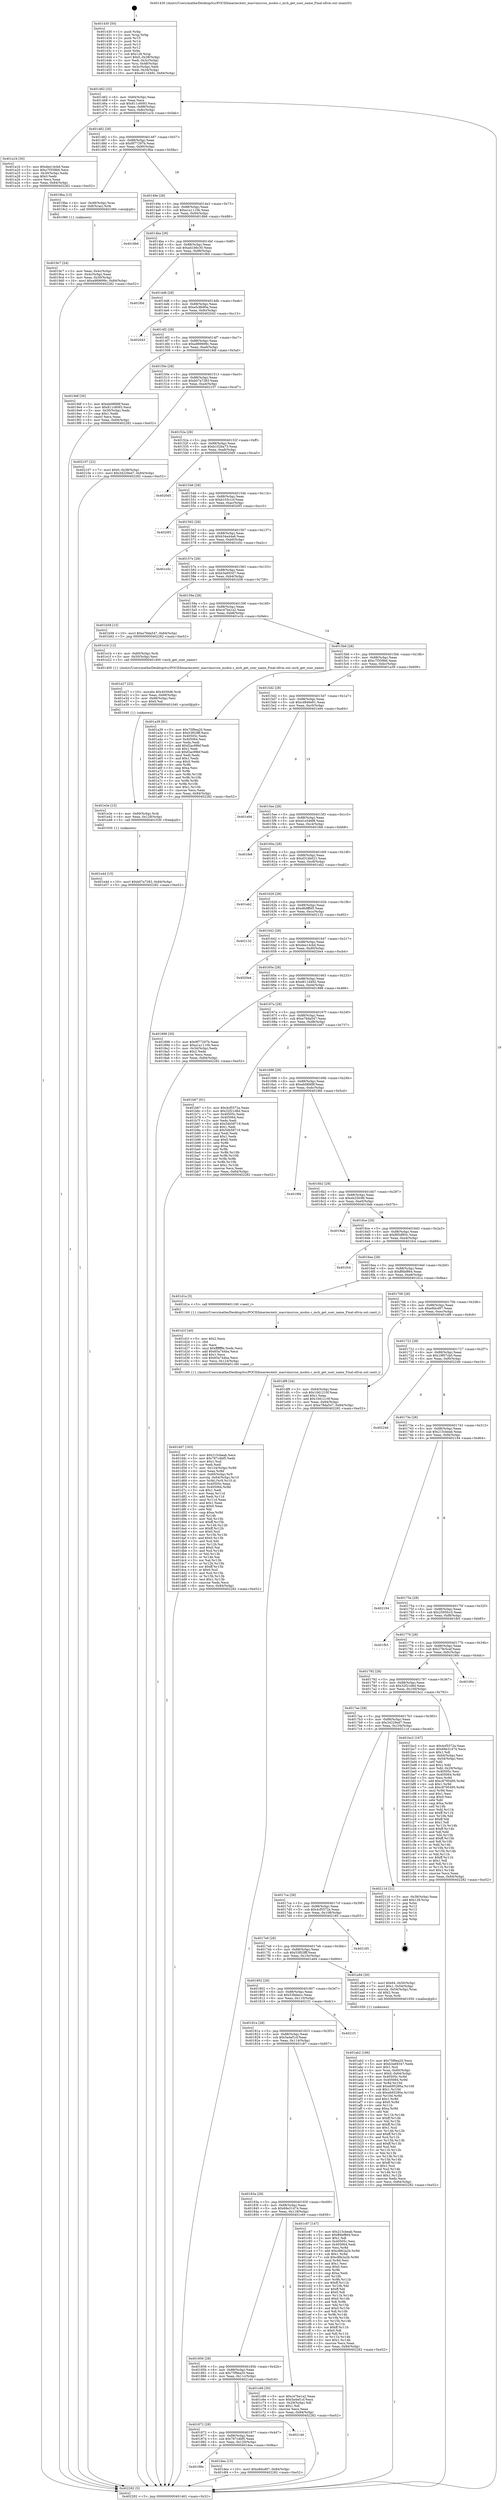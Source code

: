 digraph "0x401430" {
  label = "0x401430 (/mnt/c/Users/mathe/Desktop/tcc/POCII/binaries/extr_macvimsrcos_msdos.c_mch_get_user_name_Final-ollvm.out::main(0))"
  labelloc = "t"
  node[shape=record]

  Entry [label="",width=0.3,height=0.3,shape=circle,fillcolor=black,style=filled]
  "0x401462" [label="{
     0x401462 [32]\l
     | [instrs]\l
     &nbsp;&nbsp;0x401462 \<+6\>: mov -0x84(%rbp),%eax\l
     &nbsp;&nbsp;0x401468 \<+2\>: mov %eax,%ecx\l
     &nbsp;&nbsp;0x40146a \<+6\>: sub $0x811c6093,%ecx\l
     &nbsp;&nbsp;0x401470 \<+6\>: mov %eax,-0x88(%rbp)\l
     &nbsp;&nbsp;0x401476 \<+6\>: mov %ecx,-0x8c(%rbp)\l
     &nbsp;&nbsp;0x40147c \<+6\>: je 0000000000401a1b \<main+0x5eb\>\l
  }"]
  "0x401a1b" [label="{
     0x401a1b [30]\l
     | [instrs]\l
     &nbsp;&nbsp;0x401a1b \<+5\>: mov $0xdee14cbd,%eax\l
     &nbsp;&nbsp;0x401a20 \<+5\>: mov $0xc7f359b6,%ecx\l
     &nbsp;&nbsp;0x401a25 \<+3\>: mov -0x30(%rbp),%edx\l
     &nbsp;&nbsp;0x401a28 \<+3\>: cmp $0x0,%edx\l
     &nbsp;&nbsp;0x401a2b \<+3\>: cmove %ecx,%eax\l
     &nbsp;&nbsp;0x401a2e \<+6\>: mov %eax,-0x84(%rbp)\l
     &nbsp;&nbsp;0x401a34 \<+5\>: jmp 0000000000402282 \<main+0xe52\>\l
  }"]
  "0x401482" [label="{
     0x401482 [28]\l
     | [instrs]\l
     &nbsp;&nbsp;0x401482 \<+5\>: jmp 0000000000401487 \<main+0x57\>\l
     &nbsp;&nbsp;0x401487 \<+6\>: mov -0x88(%rbp),%eax\l
     &nbsp;&nbsp;0x40148d \<+5\>: sub $0x9f77297b,%eax\l
     &nbsp;&nbsp;0x401492 \<+6\>: mov %eax,-0x90(%rbp)\l
     &nbsp;&nbsp;0x401498 \<+6\>: je 00000000004019ba \<main+0x58a\>\l
  }"]
  Exit [label="",width=0.3,height=0.3,shape=circle,fillcolor=black,style=filled,peripheries=2]
  "0x4019ba" [label="{
     0x4019ba [13]\l
     | [instrs]\l
     &nbsp;&nbsp;0x4019ba \<+4\>: mov -0x48(%rbp),%rax\l
     &nbsp;&nbsp;0x4019be \<+4\>: mov 0x8(%rax),%rdi\l
     &nbsp;&nbsp;0x4019c2 \<+5\>: call 0000000000401060 \<atoi@plt\>\l
     | [calls]\l
     &nbsp;&nbsp;0x401060 \{1\} (unknown)\l
  }"]
  "0x40149e" [label="{
     0x40149e [28]\l
     | [instrs]\l
     &nbsp;&nbsp;0x40149e \<+5\>: jmp 00000000004014a3 \<main+0x73\>\l
     &nbsp;&nbsp;0x4014a3 \<+6\>: mov -0x88(%rbp),%eax\l
     &nbsp;&nbsp;0x4014a9 \<+5\>: sub $0xa1a1110b,%eax\l
     &nbsp;&nbsp;0x4014ae \<+6\>: mov %eax,-0x94(%rbp)\l
     &nbsp;&nbsp;0x4014b4 \<+6\>: je 00000000004018b6 \<main+0x486\>\l
  }"]
  "0x401e4d" [label="{
     0x401e4d [15]\l
     | [instrs]\l
     &nbsp;&nbsp;0x401e4d \<+10\>: movl $0xb07a7283,-0x84(%rbp)\l
     &nbsp;&nbsp;0x401e57 \<+5\>: jmp 0000000000402282 \<main+0xe52\>\l
  }"]
  "0x4018b6" [label="{
     0x4018b6\l
  }", style=dashed]
  "0x4014ba" [label="{
     0x4014ba [28]\l
     | [instrs]\l
     &nbsp;&nbsp;0x4014ba \<+5\>: jmp 00000000004014bf \<main+0x8f\>\l
     &nbsp;&nbsp;0x4014bf \<+6\>: mov -0x88(%rbp),%eax\l
     &nbsp;&nbsp;0x4014c5 \<+5\>: sub $0xa41b6c30,%eax\l
     &nbsp;&nbsp;0x4014ca \<+6\>: mov %eax,-0x98(%rbp)\l
     &nbsp;&nbsp;0x4014d0 \<+6\>: je 0000000000401f0d \<main+0xadd\>\l
  }"]
  "0x401e3e" [label="{
     0x401e3e [15]\l
     | [instrs]\l
     &nbsp;&nbsp;0x401e3e \<+4\>: mov -0x60(%rbp),%rdi\l
     &nbsp;&nbsp;0x401e42 \<+6\>: mov %eax,-0x128(%rbp)\l
     &nbsp;&nbsp;0x401e48 \<+5\>: call 0000000000401030 \<free@plt\>\l
     | [calls]\l
     &nbsp;&nbsp;0x401030 \{1\} (unknown)\l
  }"]
  "0x401f0d" [label="{
     0x401f0d\l
  }", style=dashed]
  "0x4014d6" [label="{
     0x4014d6 [28]\l
     | [instrs]\l
     &nbsp;&nbsp;0x4014d6 \<+5\>: jmp 00000000004014db \<main+0xab\>\l
     &nbsp;&nbsp;0x4014db \<+6\>: mov -0x88(%rbp),%eax\l
     &nbsp;&nbsp;0x4014e1 \<+5\>: sub $0xa5c8b90a,%eax\l
     &nbsp;&nbsp;0x4014e6 \<+6\>: mov %eax,-0x9c(%rbp)\l
     &nbsp;&nbsp;0x4014ec \<+6\>: je 0000000000402043 \<main+0xc13\>\l
  }"]
  "0x401e27" [label="{
     0x401e27 [23]\l
     | [instrs]\l
     &nbsp;&nbsp;0x401e27 \<+10\>: movabs $0x4030d6,%rdi\l
     &nbsp;&nbsp;0x401e31 \<+3\>: mov %eax,-0x68(%rbp)\l
     &nbsp;&nbsp;0x401e34 \<+3\>: mov -0x68(%rbp),%esi\l
     &nbsp;&nbsp;0x401e37 \<+2\>: mov $0x0,%al\l
     &nbsp;&nbsp;0x401e39 \<+5\>: call 0000000000401040 \<printf@plt\>\l
     | [calls]\l
     &nbsp;&nbsp;0x401040 \{1\} (unknown)\l
  }"]
  "0x402043" [label="{
     0x402043\l
  }", style=dashed]
  "0x4014f2" [label="{
     0x4014f2 [28]\l
     | [instrs]\l
     &nbsp;&nbsp;0x4014f2 \<+5\>: jmp 00000000004014f7 \<main+0xc7\>\l
     &nbsp;&nbsp;0x4014f7 \<+6\>: mov -0x88(%rbp),%eax\l
     &nbsp;&nbsp;0x4014fd \<+5\>: sub $0xa989699c,%eax\l
     &nbsp;&nbsp;0x401502 \<+6\>: mov %eax,-0xa0(%rbp)\l
     &nbsp;&nbsp;0x401508 \<+6\>: je 00000000004019df \<main+0x5af\>\l
  }"]
  "0x40188e" [label="{
     0x40188e\l
  }", style=dashed]
  "0x4019df" [label="{
     0x4019df [30]\l
     | [instrs]\l
     &nbsp;&nbsp;0x4019df \<+5\>: mov $0xeb08fd9f,%eax\l
     &nbsp;&nbsp;0x4019e4 \<+5\>: mov $0x811c6093,%ecx\l
     &nbsp;&nbsp;0x4019e9 \<+3\>: mov -0x30(%rbp),%edx\l
     &nbsp;&nbsp;0x4019ec \<+3\>: cmp $0x1,%edx\l
     &nbsp;&nbsp;0x4019ef \<+3\>: cmovl %ecx,%eax\l
     &nbsp;&nbsp;0x4019f2 \<+6\>: mov %eax,-0x84(%rbp)\l
     &nbsp;&nbsp;0x4019f8 \<+5\>: jmp 0000000000402282 \<main+0xe52\>\l
  }"]
  "0x40150e" [label="{
     0x40150e [28]\l
     | [instrs]\l
     &nbsp;&nbsp;0x40150e \<+5\>: jmp 0000000000401513 \<main+0xe3\>\l
     &nbsp;&nbsp;0x401513 \<+6\>: mov -0x88(%rbp),%eax\l
     &nbsp;&nbsp;0x401519 \<+5\>: sub $0xb07a7283,%eax\l
     &nbsp;&nbsp;0x40151e \<+6\>: mov %eax,-0xa4(%rbp)\l
     &nbsp;&nbsp;0x401524 \<+6\>: je 0000000000402107 \<main+0xcd7\>\l
  }"]
  "0x401dea" [label="{
     0x401dea [15]\l
     | [instrs]\l
     &nbsp;&nbsp;0x401dea \<+10\>: movl $0xe8dcd97,-0x84(%rbp)\l
     &nbsp;&nbsp;0x401df4 \<+5\>: jmp 0000000000402282 \<main+0xe52\>\l
  }"]
  "0x402107" [label="{
     0x402107 [22]\l
     | [instrs]\l
     &nbsp;&nbsp;0x402107 \<+7\>: movl $0x0,-0x38(%rbp)\l
     &nbsp;&nbsp;0x40210e \<+10\>: movl $0x34229ed7,-0x84(%rbp)\l
     &nbsp;&nbsp;0x402118 \<+5\>: jmp 0000000000402282 \<main+0xe52\>\l
  }"]
  "0x40152a" [label="{
     0x40152a [28]\l
     | [instrs]\l
     &nbsp;&nbsp;0x40152a \<+5\>: jmp 000000000040152f \<main+0xff\>\l
     &nbsp;&nbsp;0x40152f \<+6\>: mov -0x88(%rbp),%eax\l
     &nbsp;&nbsp;0x401535 \<+5\>: sub $0xb102ba73,%eax\l
     &nbsp;&nbsp;0x40153a \<+6\>: mov %eax,-0xa8(%rbp)\l
     &nbsp;&nbsp;0x401540 \<+6\>: je 00000000004020d5 \<main+0xca5\>\l
  }"]
  "0x401872" [label="{
     0x401872 [28]\l
     | [instrs]\l
     &nbsp;&nbsp;0x401872 \<+5\>: jmp 0000000000401877 \<main+0x447\>\l
     &nbsp;&nbsp;0x401877 \<+6\>: mov -0x88(%rbp),%eax\l
     &nbsp;&nbsp;0x40187d \<+5\>: sub $0x787c4bf5,%eax\l
     &nbsp;&nbsp;0x401882 \<+6\>: mov %eax,-0x120(%rbp)\l
     &nbsp;&nbsp;0x401888 \<+6\>: je 0000000000401dea \<main+0x9ba\>\l
  }"]
  "0x4020d5" [label="{
     0x4020d5\l
  }", style=dashed]
  "0x401546" [label="{
     0x401546 [28]\l
     | [instrs]\l
     &nbsp;&nbsp;0x401546 \<+5\>: jmp 000000000040154b \<main+0x11b\>\l
     &nbsp;&nbsp;0x40154b \<+6\>: mov -0x88(%rbp),%eax\l
     &nbsp;&nbsp;0x401551 \<+5\>: sub $0xb103c1cf,%eax\l
     &nbsp;&nbsp;0x401556 \<+6\>: mov %eax,-0xac(%rbp)\l
     &nbsp;&nbsp;0x40155c \<+6\>: je 00000000004020f3 \<main+0xcc3\>\l
  }"]
  "0x40214d" [label="{
     0x40214d\l
  }", style=dashed]
  "0x4020f3" [label="{
     0x4020f3\l
  }", style=dashed]
  "0x401562" [label="{
     0x401562 [28]\l
     | [instrs]\l
     &nbsp;&nbsp;0x401562 \<+5\>: jmp 0000000000401567 \<main+0x137\>\l
     &nbsp;&nbsp;0x401567 \<+6\>: mov -0x88(%rbp),%eax\l
     &nbsp;&nbsp;0x40156d \<+5\>: sub $0xb34a44a6,%eax\l
     &nbsp;&nbsp;0x401572 \<+6\>: mov %eax,-0xb0(%rbp)\l
     &nbsp;&nbsp;0x401578 \<+6\>: je 0000000000401e5c \<main+0xa2c\>\l
  }"]
  "0x401d47" [label="{
     0x401d47 [163]\l
     | [instrs]\l
     &nbsp;&nbsp;0x401d47 \<+5\>: mov $0x215cbeab,%ecx\l
     &nbsp;&nbsp;0x401d4c \<+5\>: mov $0x787c4bf5,%edx\l
     &nbsp;&nbsp;0x401d51 \<+3\>: mov $0x1,%sil\l
     &nbsp;&nbsp;0x401d54 \<+2\>: xor %edi,%edi\l
     &nbsp;&nbsp;0x401d56 \<+7\>: mov -0x124(%rbp),%r8d\l
     &nbsp;&nbsp;0x401d5d \<+4\>: imul %eax,%r8d\l
     &nbsp;&nbsp;0x401d61 \<+4\>: mov -0x60(%rbp),%r9\l
     &nbsp;&nbsp;0x401d65 \<+4\>: movslq -0x64(%rbp),%r10\l
     &nbsp;&nbsp;0x401d69 \<+4\>: mov %r8d,(%r9,%r10,4)\l
     &nbsp;&nbsp;0x401d6d \<+7\>: mov 0x40505c,%eax\l
     &nbsp;&nbsp;0x401d74 \<+8\>: mov 0x405064,%r8d\l
     &nbsp;&nbsp;0x401d7c \<+3\>: sub $0x1,%edi\l
     &nbsp;&nbsp;0x401d7f \<+3\>: mov %eax,%r11d\l
     &nbsp;&nbsp;0x401d82 \<+3\>: add %edi,%r11d\l
     &nbsp;&nbsp;0x401d85 \<+4\>: imul %r11d,%eax\l
     &nbsp;&nbsp;0x401d89 \<+3\>: and $0x1,%eax\l
     &nbsp;&nbsp;0x401d8c \<+3\>: cmp $0x0,%eax\l
     &nbsp;&nbsp;0x401d8f \<+3\>: sete %bl\l
     &nbsp;&nbsp;0x401d92 \<+4\>: cmp $0xa,%r8d\l
     &nbsp;&nbsp;0x401d96 \<+4\>: setl %r14b\l
     &nbsp;&nbsp;0x401d9a \<+3\>: mov %bl,%r15b\l
     &nbsp;&nbsp;0x401d9d \<+4\>: xor $0xff,%r15b\l
     &nbsp;&nbsp;0x401da1 \<+3\>: mov %r14b,%r12b\l
     &nbsp;&nbsp;0x401da4 \<+4\>: xor $0xff,%r12b\l
     &nbsp;&nbsp;0x401da8 \<+4\>: xor $0x0,%sil\l
     &nbsp;&nbsp;0x401dac \<+3\>: mov %r15b,%r13b\l
     &nbsp;&nbsp;0x401daf \<+4\>: and $0x0,%r13b\l
     &nbsp;&nbsp;0x401db3 \<+3\>: and %sil,%bl\l
     &nbsp;&nbsp;0x401db6 \<+3\>: mov %r12b,%al\l
     &nbsp;&nbsp;0x401db9 \<+2\>: and $0x0,%al\l
     &nbsp;&nbsp;0x401dbb \<+3\>: and %sil,%r14b\l
     &nbsp;&nbsp;0x401dbe \<+3\>: or %bl,%r13b\l
     &nbsp;&nbsp;0x401dc1 \<+3\>: or %r14b,%al\l
     &nbsp;&nbsp;0x401dc4 \<+3\>: xor %al,%r13b\l
     &nbsp;&nbsp;0x401dc7 \<+3\>: or %r12b,%r15b\l
     &nbsp;&nbsp;0x401dca \<+4\>: xor $0xff,%r15b\l
     &nbsp;&nbsp;0x401dce \<+4\>: or $0x0,%sil\l
     &nbsp;&nbsp;0x401dd2 \<+3\>: and %sil,%r15b\l
     &nbsp;&nbsp;0x401dd5 \<+3\>: or %r15b,%r13b\l
     &nbsp;&nbsp;0x401dd8 \<+4\>: test $0x1,%r13b\l
     &nbsp;&nbsp;0x401ddc \<+3\>: cmovne %edx,%ecx\l
     &nbsp;&nbsp;0x401ddf \<+6\>: mov %ecx,-0x84(%rbp)\l
     &nbsp;&nbsp;0x401de5 \<+5\>: jmp 0000000000402282 \<main+0xe52\>\l
  }"]
  "0x401e5c" [label="{
     0x401e5c\l
  }", style=dashed]
  "0x40157e" [label="{
     0x40157e [28]\l
     | [instrs]\l
     &nbsp;&nbsp;0x40157e \<+5\>: jmp 0000000000401583 \<main+0x153\>\l
     &nbsp;&nbsp;0x401583 \<+6\>: mov -0x88(%rbp),%eax\l
     &nbsp;&nbsp;0x401589 \<+5\>: sub $0xb3a69347,%eax\l
     &nbsp;&nbsp;0x40158e \<+6\>: mov %eax,-0xb4(%rbp)\l
     &nbsp;&nbsp;0x401594 \<+6\>: je 0000000000401b58 \<main+0x728\>\l
  }"]
  "0x401d1f" [label="{
     0x401d1f [40]\l
     | [instrs]\l
     &nbsp;&nbsp;0x401d1f \<+5\>: mov $0x2,%ecx\l
     &nbsp;&nbsp;0x401d24 \<+1\>: cltd\l
     &nbsp;&nbsp;0x401d25 \<+2\>: idiv %ecx\l
     &nbsp;&nbsp;0x401d27 \<+6\>: imul $0xfffffffe,%edx,%ecx\l
     &nbsp;&nbsp;0x401d2d \<+6\>: add $0x65a744ba,%ecx\l
     &nbsp;&nbsp;0x401d33 \<+3\>: add $0x1,%ecx\l
     &nbsp;&nbsp;0x401d36 \<+6\>: sub $0x65a744ba,%ecx\l
     &nbsp;&nbsp;0x401d3c \<+6\>: mov %ecx,-0x124(%rbp)\l
     &nbsp;&nbsp;0x401d42 \<+5\>: call 0000000000401160 \<next_i\>\l
     | [calls]\l
     &nbsp;&nbsp;0x401160 \{1\} (/mnt/c/Users/mathe/Desktop/tcc/POCII/binaries/extr_macvimsrcos_msdos.c_mch_get_user_name_Final-ollvm.out::next_i)\l
  }"]
  "0x401b58" [label="{
     0x401b58 [15]\l
     | [instrs]\l
     &nbsp;&nbsp;0x401b58 \<+10\>: movl $0xe78da547,-0x84(%rbp)\l
     &nbsp;&nbsp;0x401b62 \<+5\>: jmp 0000000000402282 \<main+0xe52\>\l
  }"]
  "0x40159a" [label="{
     0x40159a [28]\l
     | [instrs]\l
     &nbsp;&nbsp;0x40159a \<+5\>: jmp 000000000040159f \<main+0x16f\>\l
     &nbsp;&nbsp;0x40159f \<+6\>: mov -0x88(%rbp),%eax\l
     &nbsp;&nbsp;0x4015a5 \<+5\>: sub $0xc47be1a2,%eax\l
     &nbsp;&nbsp;0x4015aa \<+6\>: mov %eax,-0xb8(%rbp)\l
     &nbsp;&nbsp;0x4015b0 \<+6\>: je 0000000000401e1b \<main+0x9eb\>\l
  }"]
  "0x401856" [label="{
     0x401856 [28]\l
     | [instrs]\l
     &nbsp;&nbsp;0x401856 \<+5\>: jmp 000000000040185b \<main+0x42b\>\l
     &nbsp;&nbsp;0x40185b \<+6\>: mov -0x88(%rbp),%eax\l
     &nbsp;&nbsp;0x401861 \<+5\>: sub $0x75f9ea20,%eax\l
     &nbsp;&nbsp;0x401866 \<+6\>: mov %eax,-0x11c(%rbp)\l
     &nbsp;&nbsp;0x40186c \<+6\>: je 000000000040214d \<main+0xd1d\>\l
  }"]
  "0x401e1b" [label="{
     0x401e1b [12]\l
     | [instrs]\l
     &nbsp;&nbsp;0x401e1b \<+4\>: mov -0x60(%rbp),%rdi\l
     &nbsp;&nbsp;0x401e1f \<+3\>: mov -0x50(%rbp),%esi\l
     &nbsp;&nbsp;0x401e22 \<+5\>: call 0000000000401400 \<mch_get_user_name\>\l
     | [calls]\l
     &nbsp;&nbsp;0x401400 \{1\} (/mnt/c/Users/mathe/Desktop/tcc/POCII/binaries/extr_macvimsrcos_msdos.c_mch_get_user_name_Final-ollvm.out::mch_get_user_name)\l
  }"]
  "0x4015b6" [label="{
     0x4015b6 [28]\l
     | [instrs]\l
     &nbsp;&nbsp;0x4015b6 \<+5\>: jmp 00000000004015bb \<main+0x18b\>\l
     &nbsp;&nbsp;0x4015bb \<+6\>: mov -0x88(%rbp),%eax\l
     &nbsp;&nbsp;0x4015c1 \<+5\>: sub $0xc7f359b6,%eax\l
     &nbsp;&nbsp;0x4015c6 \<+6\>: mov %eax,-0xbc(%rbp)\l
     &nbsp;&nbsp;0x4015cc \<+6\>: je 0000000000401a39 \<main+0x609\>\l
  }"]
  "0x401c69" [label="{
     0x401c69 [30]\l
     | [instrs]\l
     &nbsp;&nbsp;0x401c69 \<+5\>: mov $0xc47be1a2,%eax\l
     &nbsp;&nbsp;0x401c6e \<+5\>: mov $0x5a4ef1cf,%ecx\l
     &nbsp;&nbsp;0x401c73 \<+3\>: mov -0x29(%rbp),%dl\l
     &nbsp;&nbsp;0x401c76 \<+3\>: test $0x1,%dl\l
     &nbsp;&nbsp;0x401c79 \<+3\>: cmovne %ecx,%eax\l
     &nbsp;&nbsp;0x401c7c \<+6\>: mov %eax,-0x84(%rbp)\l
     &nbsp;&nbsp;0x401c82 \<+5\>: jmp 0000000000402282 \<main+0xe52\>\l
  }"]
  "0x401a39" [label="{
     0x401a39 [91]\l
     | [instrs]\l
     &nbsp;&nbsp;0x401a39 \<+5\>: mov $0x75f9ea20,%eax\l
     &nbsp;&nbsp;0x401a3e \<+5\>: mov $0x53f02fff,%ecx\l
     &nbsp;&nbsp;0x401a43 \<+7\>: mov 0x40505c,%edx\l
     &nbsp;&nbsp;0x401a4a \<+7\>: mov 0x405064,%esi\l
     &nbsp;&nbsp;0x401a51 \<+2\>: mov %edx,%edi\l
     &nbsp;&nbsp;0x401a53 \<+6\>: add $0xf2ac99bf,%edi\l
     &nbsp;&nbsp;0x401a59 \<+3\>: sub $0x1,%edi\l
     &nbsp;&nbsp;0x401a5c \<+6\>: sub $0xf2ac99bf,%edi\l
     &nbsp;&nbsp;0x401a62 \<+3\>: imul %edi,%edx\l
     &nbsp;&nbsp;0x401a65 \<+3\>: and $0x1,%edx\l
     &nbsp;&nbsp;0x401a68 \<+3\>: cmp $0x0,%edx\l
     &nbsp;&nbsp;0x401a6b \<+4\>: sete %r8b\l
     &nbsp;&nbsp;0x401a6f \<+3\>: cmp $0xa,%esi\l
     &nbsp;&nbsp;0x401a72 \<+4\>: setl %r9b\l
     &nbsp;&nbsp;0x401a76 \<+3\>: mov %r8b,%r10b\l
     &nbsp;&nbsp;0x401a79 \<+3\>: and %r9b,%r10b\l
     &nbsp;&nbsp;0x401a7c \<+3\>: xor %r9b,%r8b\l
     &nbsp;&nbsp;0x401a7f \<+3\>: or %r8b,%r10b\l
     &nbsp;&nbsp;0x401a82 \<+4\>: test $0x1,%r10b\l
     &nbsp;&nbsp;0x401a86 \<+3\>: cmovne %ecx,%eax\l
     &nbsp;&nbsp;0x401a89 \<+6\>: mov %eax,-0x84(%rbp)\l
     &nbsp;&nbsp;0x401a8f \<+5\>: jmp 0000000000402282 \<main+0xe52\>\l
  }"]
  "0x4015d2" [label="{
     0x4015d2 [28]\l
     | [instrs]\l
     &nbsp;&nbsp;0x4015d2 \<+5\>: jmp 00000000004015d7 \<main+0x1a7\>\l
     &nbsp;&nbsp;0x4015d7 \<+6\>: mov -0x88(%rbp),%eax\l
     &nbsp;&nbsp;0x4015dd \<+5\>: sub $0xcd946e91,%eax\l
     &nbsp;&nbsp;0x4015e2 \<+6\>: mov %eax,-0xc0(%rbp)\l
     &nbsp;&nbsp;0x4015e8 \<+6\>: je 0000000000401e94 \<main+0xa64\>\l
  }"]
  "0x40183a" [label="{
     0x40183a [28]\l
     | [instrs]\l
     &nbsp;&nbsp;0x40183a \<+5\>: jmp 000000000040183f \<main+0x40f\>\l
     &nbsp;&nbsp;0x40183f \<+6\>: mov -0x88(%rbp),%eax\l
     &nbsp;&nbsp;0x401845 \<+5\>: sub $0x68e31474,%eax\l
     &nbsp;&nbsp;0x40184a \<+6\>: mov %eax,-0x118(%rbp)\l
     &nbsp;&nbsp;0x401850 \<+6\>: je 0000000000401c69 \<main+0x839\>\l
  }"]
  "0x401e94" [label="{
     0x401e94\l
  }", style=dashed]
  "0x4015ee" [label="{
     0x4015ee [28]\l
     | [instrs]\l
     &nbsp;&nbsp;0x4015ee \<+5\>: jmp 00000000004015f3 \<main+0x1c3\>\l
     &nbsp;&nbsp;0x4015f3 \<+6\>: mov -0x88(%rbp),%eax\l
     &nbsp;&nbsp;0x4015f9 \<+5\>: sub $0xd1e546f8,%eax\l
     &nbsp;&nbsp;0x4015fe \<+6\>: mov %eax,-0xc4(%rbp)\l
     &nbsp;&nbsp;0x401604 \<+6\>: je 0000000000401fe8 \<main+0xbb8\>\l
  }"]
  "0x401c87" [label="{
     0x401c87 [147]\l
     | [instrs]\l
     &nbsp;&nbsp;0x401c87 \<+5\>: mov $0x215cbeab,%eax\l
     &nbsp;&nbsp;0x401c8c \<+5\>: mov $0xff4bf864,%ecx\l
     &nbsp;&nbsp;0x401c91 \<+2\>: mov $0x1,%dl\l
     &nbsp;&nbsp;0x401c93 \<+7\>: mov 0x40505c,%esi\l
     &nbsp;&nbsp;0x401c9a \<+7\>: mov 0x405064,%edi\l
     &nbsp;&nbsp;0x401ca1 \<+3\>: mov %esi,%r8d\l
     &nbsp;&nbsp;0x401ca4 \<+7\>: add $0xc8fe2a2b,%r8d\l
     &nbsp;&nbsp;0x401cab \<+4\>: sub $0x1,%r8d\l
     &nbsp;&nbsp;0x401caf \<+7\>: sub $0xc8fe2a2b,%r8d\l
     &nbsp;&nbsp;0x401cb6 \<+4\>: imul %r8d,%esi\l
     &nbsp;&nbsp;0x401cba \<+3\>: and $0x1,%esi\l
     &nbsp;&nbsp;0x401cbd \<+3\>: cmp $0x0,%esi\l
     &nbsp;&nbsp;0x401cc0 \<+4\>: sete %r9b\l
     &nbsp;&nbsp;0x401cc4 \<+3\>: cmp $0xa,%edi\l
     &nbsp;&nbsp;0x401cc7 \<+4\>: setl %r10b\l
     &nbsp;&nbsp;0x401ccb \<+3\>: mov %r9b,%r11b\l
     &nbsp;&nbsp;0x401cce \<+4\>: xor $0xff,%r11b\l
     &nbsp;&nbsp;0x401cd2 \<+3\>: mov %r10b,%bl\l
     &nbsp;&nbsp;0x401cd5 \<+3\>: xor $0xff,%bl\l
     &nbsp;&nbsp;0x401cd8 \<+3\>: xor $0x0,%dl\l
     &nbsp;&nbsp;0x401cdb \<+3\>: mov %r11b,%r14b\l
     &nbsp;&nbsp;0x401cde \<+4\>: and $0x0,%r14b\l
     &nbsp;&nbsp;0x401ce2 \<+3\>: and %dl,%r9b\l
     &nbsp;&nbsp;0x401ce5 \<+3\>: mov %bl,%r15b\l
     &nbsp;&nbsp;0x401ce8 \<+4\>: and $0x0,%r15b\l
     &nbsp;&nbsp;0x401cec \<+3\>: and %dl,%r10b\l
     &nbsp;&nbsp;0x401cef \<+3\>: or %r9b,%r14b\l
     &nbsp;&nbsp;0x401cf2 \<+3\>: or %r10b,%r15b\l
     &nbsp;&nbsp;0x401cf5 \<+3\>: xor %r15b,%r14b\l
     &nbsp;&nbsp;0x401cf8 \<+3\>: or %bl,%r11b\l
     &nbsp;&nbsp;0x401cfb \<+4\>: xor $0xff,%r11b\l
     &nbsp;&nbsp;0x401cff \<+3\>: or $0x0,%dl\l
     &nbsp;&nbsp;0x401d02 \<+3\>: and %dl,%r11b\l
     &nbsp;&nbsp;0x401d05 \<+3\>: or %r11b,%r14b\l
     &nbsp;&nbsp;0x401d08 \<+4\>: test $0x1,%r14b\l
     &nbsp;&nbsp;0x401d0c \<+3\>: cmovne %ecx,%eax\l
     &nbsp;&nbsp;0x401d0f \<+6\>: mov %eax,-0x84(%rbp)\l
     &nbsp;&nbsp;0x401d15 \<+5\>: jmp 0000000000402282 \<main+0xe52\>\l
  }"]
  "0x401fe8" [label="{
     0x401fe8\l
  }", style=dashed]
  "0x40160a" [label="{
     0x40160a [28]\l
     | [instrs]\l
     &nbsp;&nbsp;0x40160a \<+5\>: jmp 000000000040160f \<main+0x1df\>\l
     &nbsp;&nbsp;0x40160f \<+6\>: mov -0x88(%rbp),%eax\l
     &nbsp;&nbsp;0x401615 \<+5\>: sub $0xd31bb021,%eax\l
     &nbsp;&nbsp;0x40161a \<+6\>: mov %eax,-0xc8(%rbp)\l
     &nbsp;&nbsp;0x401620 \<+6\>: je 0000000000401eb2 \<main+0xa82\>\l
  }"]
  "0x40181e" [label="{
     0x40181e [28]\l
     | [instrs]\l
     &nbsp;&nbsp;0x40181e \<+5\>: jmp 0000000000401823 \<main+0x3f3\>\l
     &nbsp;&nbsp;0x401823 \<+6\>: mov -0x88(%rbp),%eax\l
     &nbsp;&nbsp;0x401829 \<+5\>: sub $0x5a4ef1cf,%eax\l
     &nbsp;&nbsp;0x40182e \<+6\>: mov %eax,-0x114(%rbp)\l
     &nbsp;&nbsp;0x401834 \<+6\>: je 0000000000401c87 \<main+0x857\>\l
  }"]
  "0x401eb2" [label="{
     0x401eb2\l
  }", style=dashed]
  "0x401626" [label="{
     0x401626 [28]\l
     | [instrs]\l
     &nbsp;&nbsp;0x401626 \<+5\>: jmp 000000000040162b \<main+0x1fb\>\l
     &nbsp;&nbsp;0x40162b \<+6\>: mov -0x88(%rbp),%eax\l
     &nbsp;&nbsp;0x401631 \<+5\>: sub $0xd6dfffd5,%eax\l
     &nbsp;&nbsp;0x401636 \<+6\>: mov %eax,-0xcc(%rbp)\l
     &nbsp;&nbsp;0x40163c \<+6\>: je 0000000000402132 \<main+0xd02\>\l
  }"]
  "0x4021f1" [label="{
     0x4021f1\l
  }", style=dashed]
  "0x402132" [label="{
     0x402132\l
  }", style=dashed]
  "0x401642" [label="{
     0x401642 [28]\l
     | [instrs]\l
     &nbsp;&nbsp;0x401642 \<+5\>: jmp 0000000000401647 \<main+0x217\>\l
     &nbsp;&nbsp;0x401647 \<+6\>: mov -0x88(%rbp),%eax\l
     &nbsp;&nbsp;0x40164d \<+5\>: sub $0xdee14cbd,%eax\l
     &nbsp;&nbsp;0x401652 \<+6\>: mov %eax,-0xd0(%rbp)\l
     &nbsp;&nbsp;0x401658 \<+6\>: je 00000000004020e4 \<main+0xcb4\>\l
  }"]
  "0x401ab2" [label="{
     0x401ab2 [166]\l
     | [instrs]\l
     &nbsp;&nbsp;0x401ab2 \<+5\>: mov $0x75f9ea20,%ecx\l
     &nbsp;&nbsp;0x401ab7 \<+5\>: mov $0xb3a69347,%edx\l
     &nbsp;&nbsp;0x401abc \<+3\>: mov $0x1,%sil\l
     &nbsp;&nbsp;0x401abf \<+4\>: mov %rax,-0x60(%rbp)\l
     &nbsp;&nbsp;0x401ac3 \<+7\>: movl $0x0,-0x64(%rbp)\l
     &nbsp;&nbsp;0x401aca \<+8\>: mov 0x40505c,%r8d\l
     &nbsp;&nbsp;0x401ad2 \<+8\>: mov 0x405064,%r9d\l
     &nbsp;&nbsp;0x401ada \<+3\>: mov %r8d,%r10d\l
     &nbsp;&nbsp;0x401add \<+7\>: add $0xeb95280a,%r10d\l
     &nbsp;&nbsp;0x401ae4 \<+4\>: sub $0x1,%r10d\l
     &nbsp;&nbsp;0x401ae8 \<+7\>: sub $0xeb95280a,%r10d\l
     &nbsp;&nbsp;0x401aef \<+4\>: imul %r10d,%r8d\l
     &nbsp;&nbsp;0x401af3 \<+4\>: and $0x1,%r8d\l
     &nbsp;&nbsp;0x401af7 \<+4\>: cmp $0x0,%r8d\l
     &nbsp;&nbsp;0x401afb \<+4\>: sete %r11b\l
     &nbsp;&nbsp;0x401aff \<+4\>: cmp $0xa,%r9d\l
     &nbsp;&nbsp;0x401b03 \<+3\>: setl %bl\l
     &nbsp;&nbsp;0x401b06 \<+3\>: mov %r11b,%r14b\l
     &nbsp;&nbsp;0x401b09 \<+4\>: xor $0xff,%r14b\l
     &nbsp;&nbsp;0x401b0d \<+3\>: mov %bl,%r15b\l
     &nbsp;&nbsp;0x401b10 \<+4\>: xor $0xff,%r15b\l
     &nbsp;&nbsp;0x401b14 \<+4\>: xor $0x1,%sil\l
     &nbsp;&nbsp;0x401b18 \<+3\>: mov %r14b,%r12b\l
     &nbsp;&nbsp;0x401b1b \<+4\>: and $0xff,%r12b\l
     &nbsp;&nbsp;0x401b1f \<+3\>: and %sil,%r11b\l
     &nbsp;&nbsp;0x401b22 \<+3\>: mov %r15b,%r13b\l
     &nbsp;&nbsp;0x401b25 \<+4\>: and $0xff,%r13b\l
     &nbsp;&nbsp;0x401b29 \<+3\>: and %sil,%bl\l
     &nbsp;&nbsp;0x401b2c \<+3\>: or %r11b,%r12b\l
     &nbsp;&nbsp;0x401b2f \<+3\>: or %bl,%r13b\l
     &nbsp;&nbsp;0x401b32 \<+3\>: xor %r13b,%r12b\l
     &nbsp;&nbsp;0x401b35 \<+3\>: or %r15b,%r14b\l
     &nbsp;&nbsp;0x401b38 \<+4\>: xor $0xff,%r14b\l
     &nbsp;&nbsp;0x401b3c \<+4\>: or $0x1,%sil\l
     &nbsp;&nbsp;0x401b40 \<+3\>: and %sil,%r14b\l
     &nbsp;&nbsp;0x401b43 \<+3\>: or %r14b,%r12b\l
     &nbsp;&nbsp;0x401b46 \<+4\>: test $0x1,%r12b\l
     &nbsp;&nbsp;0x401b4a \<+3\>: cmovne %edx,%ecx\l
     &nbsp;&nbsp;0x401b4d \<+6\>: mov %ecx,-0x84(%rbp)\l
     &nbsp;&nbsp;0x401b53 \<+5\>: jmp 0000000000402282 \<main+0xe52\>\l
  }"]
  "0x4020e4" [label="{
     0x4020e4\l
  }", style=dashed]
  "0x40165e" [label="{
     0x40165e [28]\l
     | [instrs]\l
     &nbsp;&nbsp;0x40165e \<+5\>: jmp 0000000000401663 \<main+0x233\>\l
     &nbsp;&nbsp;0x401663 \<+6\>: mov -0x88(%rbp),%eax\l
     &nbsp;&nbsp;0x401669 \<+5\>: sub $0xe611d492,%eax\l
     &nbsp;&nbsp;0x40166e \<+6\>: mov %eax,-0xd4(%rbp)\l
     &nbsp;&nbsp;0x401674 \<+6\>: je 0000000000401898 \<main+0x468\>\l
  }"]
  "0x401802" [label="{
     0x401802 [28]\l
     | [instrs]\l
     &nbsp;&nbsp;0x401802 \<+5\>: jmp 0000000000401807 \<main+0x3d7\>\l
     &nbsp;&nbsp;0x401807 \<+6\>: mov -0x88(%rbp),%eax\l
     &nbsp;&nbsp;0x40180d \<+5\>: sub $0x53febecc,%eax\l
     &nbsp;&nbsp;0x401812 \<+6\>: mov %eax,-0x110(%rbp)\l
     &nbsp;&nbsp;0x401818 \<+6\>: je 00000000004021f1 \<main+0xdc1\>\l
  }"]
  "0x401898" [label="{
     0x401898 [30]\l
     | [instrs]\l
     &nbsp;&nbsp;0x401898 \<+5\>: mov $0x9f77297b,%eax\l
     &nbsp;&nbsp;0x40189d \<+5\>: mov $0xa1a1110b,%ecx\l
     &nbsp;&nbsp;0x4018a2 \<+3\>: mov -0x34(%rbp),%edx\l
     &nbsp;&nbsp;0x4018a5 \<+3\>: cmp $0x2,%edx\l
     &nbsp;&nbsp;0x4018a8 \<+3\>: cmovne %ecx,%eax\l
     &nbsp;&nbsp;0x4018ab \<+6\>: mov %eax,-0x84(%rbp)\l
     &nbsp;&nbsp;0x4018b1 \<+5\>: jmp 0000000000402282 \<main+0xe52\>\l
  }"]
  "0x40167a" [label="{
     0x40167a [28]\l
     | [instrs]\l
     &nbsp;&nbsp;0x40167a \<+5\>: jmp 000000000040167f \<main+0x24f\>\l
     &nbsp;&nbsp;0x40167f \<+6\>: mov -0x88(%rbp),%eax\l
     &nbsp;&nbsp;0x401685 \<+5\>: sub $0xe78da547,%eax\l
     &nbsp;&nbsp;0x40168a \<+6\>: mov %eax,-0xd8(%rbp)\l
     &nbsp;&nbsp;0x401690 \<+6\>: je 0000000000401b67 \<main+0x737\>\l
  }"]
  "0x402282" [label="{
     0x402282 [5]\l
     | [instrs]\l
     &nbsp;&nbsp;0x402282 \<+5\>: jmp 0000000000401462 \<main+0x32\>\l
  }"]
  "0x401430" [label="{
     0x401430 [50]\l
     | [instrs]\l
     &nbsp;&nbsp;0x401430 \<+1\>: push %rbp\l
     &nbsp;&nbsp;0x401431 \<+3\>: mov %rsp,%rbp\l
     &nbsp;&nbsp;0x401434 \<+2\>: push %r15\l
     &nbsp;&nbsp;0x401436 \<+2\>: push %r14\l
     &nbsp;&nbsp;0x401438 \<+2\>: push %r13\l
     &nbsp;&nbsp;0x40143a \<+2\>: push %r12\l
     &nbsp;&nbsp;0x40143c \<+1\>: push %rbx\l
     &nbsp;&nbsp;0x40143d \<+7\>: sub $0x128,%rsp\l
     &nbsp;&nbsp;0x401444 \<+7\>: movl $0x0,-0x38(%rbp)\l
     &nbsp;&nbsp;0x40144b \<+3\>: mov %edi,-0x3c(%rbp)\l
     &nbsp;&nbsp;0x40144e \<+4\>: mov %rsi,-0x48(%rbp)\l
     &nbsp;&nbsp;0x401452 \<+3\>: mov -0x3c(%rbp),%edi\l
     &nbsp;&nbsp;0x401455 \<+3\>: mov %edi,-0x34(%rbp)\l
     &nbsp;&nbsp;0x401458 \<+10\>: movl $0xe611d492,-0x84(%rbp)\l
  }"]
  "0x4019c7" [label="{
     0x4019c7 [24]\l
     | [instrs]\l
     &nbsp;&nbsp;0x4019c7 \<+3\>: mov %eax,-0x4c(%rbp)\l
     &nbsp;&nbsp;0x4019ca \<+3\>: mov -0x4c(%rbp),%eax\l
     &nbsp;&nbsp;0x4019cd \<+3\>: mov %eax,-0x30(%rbp)\l
     &nbsp;&nbsp;0x4019d0 \<+10\>: movl $0xa989699c,-0x84(%rbp)\l
     &nbsp;&nbsp;0x4019da \<+5\>: jmp 0000000000402282 \<main+0xe52\>\l
  }"]
  "0x401a94" [label="{
     0x401a94 [30]\l
     | [instrs]\l
     &nbsp;&nbsp;0x401a94 \<+7\>: movl $0x64,-0x50(%rbp)\l
     &nbsp;&nbsp;0x401a9b \<+7\>: movl $0x1,-0x54(%rbp)\l
     &nbsp;&nbsp;0x401aa2 \<+4\>: movslq -0x54(%rbp),%rax\l
     &nbsp;&nbsp;0x401aa6 \<+4\>: shl $0x2,%rax\l
     &nbsp;&nbsp;0x401aaa \<+3\>: mov %rax,%rdi\l
     &nbsp;&nbsp;0x401aad \<+5\>: call 0000000000401050 \<malloc@plt\>\l
     | [calls]\l
     &nbsp;&nbsp;0x401050 \{1\} (unknown)\l
  }"]
  "0x401b67" [label="{
     0x401b67 [91]\l
     | [instrs]\l
     &nbsp;&nbsp;0x401b67 \<+5\>: mov $0x4cf5572a,%eax\l
     &nbsp;&nbsp;0x401b6c \<+5\>: mov $0x32f21d6d,%ecx\l
     &nbsp;&nbsp;0x401b71 \<+7\>: mov 0x40505c,%edx\l
     &nbsp;&nbsp;0x401b78 \<+7\>: mov 0x405064,%esi\l
     &nbsp;&nbsp;0x401b7f \<+2\>: mov %edx,%edi\l
     &nbsp;&nbsp;0x401b81 \<+6\>: add $0x54b58719,%edi\l
     &nbsp;&nbsp;0x401b87 \<+3\>: sub $0x1,%edi\l
     &nbsp;&nbsp;0x401b8a \<+6\>: sub $0x54b58719,%edi\l
     &nbsp;&nbsp;0x401b90 \<+3\>: imul %edi,%edx\l
     &nbsp;&nbsp;0x401b93 \<+3\>: and $0x1,%edx\l
     &nbsp;&nbsp;0x401b96 \<+3\>: cmp $0x0,%edx\l
     &nbsp;&nbsp;0x401b99 \<+4\>: sete %r8b\l
     &nbsp;&nbsp;0x401b9d \<+3\>: cmp $0xa,%esi\l
     &nbsp;&nbsp;0x401ba0 \<+4\>: setl %r9b\l
     &nbsp;&nbsp;0x401ba4 \<+3\>: mov %r8b,%r10b\l
     &nbsp;&nbsp;0x401ba7 \<+3\>: and %r9b,%r10b\l
     &nbsp;&nbsp;0x401baa \<+3\>: xor %r9b,%r8b\l
     &nbsp;&nbsp;0x401bad \<+3\>: or %r8b,%r10b\l
     &nbsp;&nbsp;0x401bb0 \<+4\>: test $0x1,%r10b\l
     &nbsp;&nbsp;0x401bb4 \<+3\>: cmovne %ecx,%eax\l
     &nbsp;&nbsp;0x401bb7 \<+6\>: mov %eax,-0x84(%rbp)\l
     &nbsp;&nbsp;0x401bbd \<+5\>: jmp 0000000000402282 \<main+0xe52\>\l
  }"]
  "0x401696" [label="{
     0x401696 [28]\l
     | [instrs]\l
     &nbsp;&nbsp;0x401696 \<+5\>: jmp 000000000040169b \<main+0x26b\>\l
     &nbsp;&nbsp;0x40169b \<+6\>: mov -0x88(%rbp),%eax\l
     &nbsp;&nbsp;0x4016a1 \<+5\>: sub $0xeb08fd9f,%eax\l
     &nbsp;&nbsp;0x4016a6 \<+6\>: mov %eax,-0xdc(%rbp)\l
     &nbsp;&nbsp;0x4016ac \<+6\>: je 00000000004019fd \<main+0x5cd\>\l
  }"]
  "0x4017e6" [label="{
     0x4017e6 [28]\l
     | [instrs]\l
     &nbsp;&nbsp;0x4017e6 \<+5\>: jmp 00000000004017eb \<main+0x3bb\>\l
     &nbsp;&nbsp;0x4017eb \<+6\>: mov -0x88(%rbp),%eax\l
     &nbsp;&nbsp;0x4017f1 \<+5\>: sub $0x53f02fff,%eax\l
     &nbsp;&nbsp;0x4017f6 \<+6\>: mov %eax,-0x10c(%rbp)\l
     &nbsp;&nbsp;0x4017fc \<+6\>: je 0000000000401a94 \<main+0x664\>\l
  }"]
  "0x4019fd" [label="{
     0x4019fd\l
  }", style=dashed]
  "0x4016b2" [label="{
     0x4016b2 [28]\l
     | [instrs]\l
     &nbsp;&nbsp;0x4016b2 \<+5\>: jmp 00000000004016b7 \<main+0x287\>\l
     &nbsp;&nbsp;0x4016b7 \<+6\>: mov -0x88(%rbp),%eax\l
     &nbsp;&nbsp;0x4016bd \<+5\>: sub $0xeb25fc96,%eax\l
     &nbsp;&nbsp;0x4016c2 \<+6\>: mov %eax,-0xe0(%rbp)\l
     &nbsp;&nbsp;0x4016c8 \<+6\>: je 00000000004019ab \<main+0x57b\>\l
  }"]
  "0x402185" [label="{
     0x402185\l
  }", style=dashed]
  "0x4019ab" [label="{
     0x4019ab\l
  }", style=dashed]
  "0x4016ce" [label="{
     0x4016ce [28]\l
     | [instrs]\l
     &nbsp;&nbsp;0x4016ce \<+5\>: jmp 00000000004016d3 \<main+0x2a3\>\l
     &nbsp;&nbsp;0x4016d3 \<+6\>: mov -0x88(%rbp),%eax\l
     &nbsp;&nbsp;0x4016d9 \<+5\>: sub $0xf95df93c,%eax\l
     &nbsp;&nbsp;0x4016de \<+6\>: mov %eax,-0xe4(%rbp)\l
     &nbsp;&nbsp;0x4016e4 \<+6\>: je 0000000000401fc4 \<main+0xb94\>\l
  }"]
  "0x4017ca" [label="{
     0x4017ca [28]\l
     | [instrs]\l
     &nbsp;&nbsp;0x4017ca \<+5\>: jmp 00000000004017cf \<main+0x39f\>\l
     &nbsp;&nbsp;0x4017cf \<+6\>: mov -0x88(%rbp),%eax\l
     &nbsp;&nbsp;0x4017d5 \<+5\>: sub $0x4cf5572a,%eax\l
     &nbsp;&nbsp;0x4017da \<+6\>: mov %eax,-0x108(%rbp)\l
     &nbsp;&nbsp;0x4017e0 \<+6\>: je 0000000000402185 \<main+0xd55\>\l
  }"]
  "0x401fc4" [label="{
     0x401fc4\l
  }", style=dashed]
  "0x4016ea" [label="{
     0x4016ea [28]\l
     | [instrs]\l
     &nbsp;&nbsp;0x4016ea \<+5\>: jmp 00000000004016ef \<main+0x2bf\>\l
     &nbsp;&nbsp;0x4016ef \<+6\>: mov -0x88(%rbp),%eax\l
     &nbsp;&nbsp;0x4016f5 \<+5\>: sub $0xff4bf864,%eax\l
     &nbsp;&nbsp;0x4016fa \<+6\>: mov %eax,-0xe8(%rbp)\l
     &nbsp;&nbsp;0x401700 \<+6\>: je 0000000000401d1a \<main+0x8ea\>\l
  }"]
  "0x40211d" [label="{
     0x40211d [21]\l
     | [instrs]\l
     &nbsp;&nbsp;0x40211d \<+3\>: mov -0x38(%rbp),%eax\l
     &nbsp;&nbsp;0x402120 \<+7\>: add $0x128,%rsp\l
     &nbsp;&nbsp;0x402127 \<+1\>: pop %rbx\l
     &nbsp;&nbsp;0x402128 \<+2\>: pop %r12\l
     &nbsp;&nbsp;0x40212a \<+2\>: pop %r13\l
     &nbsp;&nbsp;0x40212c \<+2\>: pop %r14\l
     &nbsp;&nbsp;0x40212e \<+2\>: pop %r15\l
     &nbsp;&nbsp;0x402130 \<+1\>: pop %rbp\l
     &nbsp;&nbsp;0x402131 \<+1\>: ret\l
  }"]
  "0x401d1a" [label="{
     0x401d1a [5]\l
     | [instrs]\l
     &nbsp;&nbsp;0x401d1a \<+5\>: call 0000000000401160 \<next_i\>\l
     | [calls]\l
     &nbsp;&nbsp;0x401160 \{1\} (/mnt/c/Users/mathe/Desktop/tcc/POCII/binaries/extr_macvimsrcos_msdos.c_mch_get_user_name_Final-ollvm.out::next_i)\l
  }"]
  "0x401706" [label="{
     0x401706 [28]\l
     | [instrs]\l
     &nbsp;&nbsp;0x401706 \<+5\>: jmp 000000000040170b \<main+0x2db\>\l
     &nbsp;&nbsp;0x40170b \<+6\>: mov -0x88(%rbp),%eax\l
     &nbsp;&nbsp;0x401711 \<+5\>: sub $0xe8dcd97,%eax\l
     &nbsp;&nbsp;0x401716 \<+6\>: mov %eax,-0xec(%rbp)\l
     &nbsp;&nbsp;0x40171c \<+6\>: je 0000000000401df9 \<main+0x9c9\>\l
  }"]
  "0x4017ae" [label="{
     0x4017ae [28]\l
     | [instrs]\l
     &nbsp;&nbsp;0x4017ae \<+5\>: jmp 00000000004017b3 \<main+0x383\>\l
     &nbsp;&nbsp;0x4017b3 \<+6\>: mov -0x88(%rbp),%eax\l
     &nbsp;&nbsp;0x4017b9 \<+5\>: sub $0x34229ed7,%eax\l
     &nbsp;&nbsp;0x4017be \<+6\>: mov %eax,-0x104(%rbp)\l
     &nbsp;&nbsp;0x4017c4 \<+6\>: je 000000000040211d \<main+0xced\>\l
  }"]
  "0x401df9" [label="{
     0x401df9 [34]\l
     | [instrs]\l
     &nbsp;&nbsp;0x401df9 \<+3\>: mov -0x64(%rbp),%eax\l
     &nbsp;&nbsp;0x401dfc \<+5\>: sub $0x10d1210f,%eax\l
     &nbsp;&nbsp;0x401e01 \<+3\>: add $0x1,%eax\l
     &nbsp;&nbsp;0x401e04 \<+5\>: add $0x10d1210f,%eax\l
     &nbsp;&nbsp;0x401e09 \<+3\>: mov %eax,-0x64(%rbp)\l
     &nbsp;&nbsp;0x401e0c \<+10\>: movl $0xe78da547,-0x84(%rbp)\l
     &nbsp;&nbsp;0x401e16 \<+5\>: jmp 0000000000402282 \<main+0xe52\>\l
  }"]
  "0x401722" [label="{
     0x401722 [28]\l
     | [instrs]\l
     &nbsp;&nbsp;0x401722 \<+5\>: jmp 0000000000401727 \<main+0x2f7\>\l
     &nbsp;&nbsp;0x401727 \<+6\>: mov -0x88(%rbp),%eax\l
     &nbsp;&nbsp;0x40172d \<+5\>: sub $0x19f07cb0,%eax\l
     &nbsp;&nbsp;0x401732 \<+6\>: mov %eax,-0xf0(%rbp)\l
     &nbsp;&nbsp;0x401738 \<+6\>: je 0000000000402246 \<main+0xe16\>\l
  }"]
  "0x401bc2" [label="{
     0x401bc2 [167]\l
     | [instrs]\l
     &nbsp;&nbsp;0x401bc2 \<+5\>: mov $0x4cf5572a,%eax\l
     &nbsp;&nbsp;0x401bc7 \<+5\>: mov $0x68e31474,%ecx\l
     &nbsp;&nbsp;0x401bcc \<+2\>: mov $0x1,%dl\l
     &nbsp;&nbsp;0x401bce \<+3\>: mov -0x64(%rbp),%esi\l
     &nbsp;&nbsp;0x401bd1 \<+3\>: cmp -0x54(%rbp),%esi\l
     &nbsp;&nbsp;0x401bd4 \<+4\>: setl %dil\l
     &nbsp;&nbsp;0x401bd8 \<+4\>: and $0x1,%dil\l
     &nbsp;&nbsp;0x401bdc \<+4\>: mov %dil,-0x29(%rbp)\l
     &nbsp;&nbsp;0x401be0 \<+7\>: mov 0x40505c,%esi\l
     &nbsp;&nbsp;0x401be7 \<+8\>: mov 0x405064,%r8d\l
     &nbsp;&nbsp;0x401bef \<+3\>: mov %esi,%r9d\l
     &nbsp;&nbsp;0x401bf2 \<+7\>: add $0xc8795495,%r9d\l
     &nbsp;&nbsp;0x401bf9 \<+4\>: sub $0x1,%r9d\l
     &nbsp;&nbsp;0x401bfd \<+7\>: sub $0xc8795495,%r9d\l
     &nbsp;&nbsp;0x401c04 \<+4\>: imul %r9d,%esi\l
     &nbsp;&nbsp;0x401c08 \<+3\>: and $0x1,%esi\l
     &nbsp;&nbsp;0x401c0b \<+3\>: cmp $0x0,%esi\l
     &nbsp;&nbsp;0x401c0e \<+4\>: sete %dil\l
     &nbsp;&nbsp;0x401c12 \<+4\>: cmp $0xa,%r8d\l
     &nbsp;&nbsp;0x401c16 \<+4\>: setl %r10b\l
     &nbsp;&nbsp;0x401c1a \<+3\>: mov %dil,%r11b\l
     &nbsp;&nbsp;0x401c1d \<+4\>: xor $0xff,%r11b\l
     &nbsp;&nbsp;0x401c21 \<+3\>: mov %r10b,%bl\l
     &nbsp;&nbsp;0x401c24 \<+3\>: xor $0xff,%bl\l
     &nbsp;&nbsp;0x401c27 \<+3\>: xor $0x1,%dl\l
     &nbsp;&nbsp;0x401c2a \<+3\>: mov %r11b,%r14b\l
     &nbsp;&nbsp;0x401c2d \<+4\>: and $0xff,%r14b\l
     &nbsp;&nbsp;0x401c31 \<+3\>: and %dl,%dil\l
     &nbsp;&nbsp;0x401c34 \<+3\>: mov %bl,%r15b\l
     &nbsp;&nbsp;0x401c37 \<+4\>: and $0xff,%r15b\l
     &nbsp;&nbsp;0x401c3b \<+3\>: and %dl,%r10b\l
     &nbsp;&nbsp;0x401c3e \<+3\>: or %dil,%r14b\l
     &nbsp;&nbsp;0x401c41 \<+3\>: or %r10b,%r15b\l
     &nbsp;&nbsp;0x401c44 \<+3\>: xor %r15b,%r14b\l
     &nbsp;&nbsp;0x401c47 \<+3\>: or %bl,%r11b\l
     &nbsp;&nbsp;0x401c4a \<+4\>: xor $0xff,%r11b\l
     &nbsp;&nbsp;0x401c4e \<+3\>: or $0x1,%dl\l
     &nbsp;&nbsp;0x401c51 \<+3\>: and %dl,%r11b\l
     &nbsp;&nbsp;0x401c54 \<+3\>: or %r11b,%r14b\l
     &nbsp;&nbsp;0x401c57 \<+4\>: test $0x1,%r14b\l
     &nbsp;&nbsp;0x401c5b \<+3\>: cmovne %ecx,%eax\l
     &nbsp;&nbsp;0x401c5e \<+6\>: mov %eax,-0x84(%rbp)\l
     &nbsp;&nbsp;0x401c64 \<+5\>: jmp 0000000000402282 \<main+0xe52\>\l
  }"]
  "0x402246" [label="{
     0x402246\l
  }", style=dashed]
  "0x40173e" [label="{
     0x40173e [28]\l
     | [instrs]\l
     &nbsp;&nbsp;0x40173e \<+5\>: jmp 0000000000401743 \<main+0x313\>\l
     &nbsp;&nbsp;0x401743 \<+6\>: mov -0x88(%rbp),%eax\l
     &nbsp;&nbsp;0x401749 \<+5\>: sub $0x215cbeab,%eax\l
     &nbsp;&nbsp;0x40174e \<+6\>: mov %eax,-0xf4(%rbp)\l
     &nbsp;&nbsp;0x401754 \<+6\>: je 0000000000402194 \<main+0xd64\>\l
  }"]
  "0x401792" [label="{
     0x401792 [28]\l
     | [instrs]\l
     &nbsp;&nbsp;0x401792 \<+5\>: jmp 0000000000401797 \<main+0x367\>\l
     &nbsp;&nbsp;0x401797 \<+6\>: mov -0x88(%rbp),%eax\l
     &nbsp;&nbsp;0x40179d \<+5\>: sub $0x32f21d6d,%eax\l
     &nbsp;&nbsp;0x4017a2 \<+6\>: mov %eax,-0x100(%rbp)\l
     &nbsp;&nbsp;0x4017a8 \<+6\>: je 0000000000401bc2 \<main+0x792\>\l
  }"]
  "0x402194" [label="{
     0x402194\l
  }", style=dashed]
  "0x40175a" [label="{
     0x40175a [28]\l
     | [instrs]\l
     &nbsp;&nbsp;0x40175a \<+5\>: jmp 000000000040175f \<main+0x32f\>\l
     &nbsp;&nbsp;0x40175f \<+6\>: mov -0x88(%rbp),%eax\l
     &nbsp;&nbsp;0x401765 \<+5\>: sub $0x2595fcc5,%eax\l
     &nbsp;&nbsp;0x40176a \<+6\>: mov %eax,-0xf8(%rbp)\l
     &nbsp;&nbsp;0x401770 \<+6\>: je 0000000000401fb5 \<main+0xb85\>\l
  }"]
  "0x40190c" [label="{
     0x40190c\l
  }", style=dashed]
  "0x401fb5" [label="{
     0x401fb5\l
  }", style=dashed]
  "0x401776" [label="{
     0x401776 [28]\l
     | [instrs]\l
     &nbsp;&nbsp;0x401776 \<+5\>: jmp 000000000040177b \<main+0x34b\>\l
     &nbsp;&nbsp;0x40177b \<+6\>: mov -0x88(%rbp),%eax\l
     &nbsp;&nbsp;0x401781 \<+5\>: sub $0x279c5cef,%eax\l
     &nbsp;&nbsp;0x401786 \<+6\>: mov %eax,-0xfc(%rbp)\l
     &nbsp;&nbsp;0x40178c \<+6\>: je 000000000040190c \<main+0x4dc\>\l
  }"]
  Entry -> "0x401430" [label=" 1"]
  "0x401462" -> "0x401a1b" [label=" 1"]
  "0x401462" -> "0x401482" [label=" 19"]
  "0x40211d" -> Exit [label=" 1"]
  "0x401482" -> "0x4019ba" [label=" 1"]
  "0x401482" -> "0x40149e" [label=" 18"]
  "0x402107" -> "0x402282" [label=" 1"]
  "0x40149e" -> "0x4018b6" [label=" 0"]
  "0x40149e" -> "0x4014ba" [label=" 18"]
  "0x401e4d" -> "0x402282" [label=" 1"]
  "0x4014ba" -> "0x401f0d" [label=" 0"]
  "0x4014ba" -> "0x4014d6" [label=" 18"]
  "0x401e3e" -> "0x401e4d" [label=" 1"]
  "0x4014d6" -> "0x402043" [label=" 0"]
  "0x4014d6" -> "0x4014f2" [label=" 18"]
  "0x401e27" -> "0x401e3e" [label=" 1"]
  "0x4014f2" -> "0x4019df" [label=" 1"]
  "0x4014f2" -> "0x40150e" [label=" 17"]
  "0x401e1b" -> "0x401e27" [label=" 1"]
  "0x40150e" -> "0x402107" [label=" 1"]
  "0x40150e" -> "0x40152a" [label=" 16"]
  "0x401df9" -> "0x402282" [label=" 1"]
  "0x40152a" -> "0x4020d5" [label=" 0"]
  "0x40152a" -> "0x401546" [label=" 16"]
  "0x401872" -> "0x40188e" [label=" 0"]
  "0x401546" -> "0x4020f3" [label=" 0"]
  "0x401546" -> "0x401562" [label=" 16"]
  "0x401872" -> "0x401dea" [label=" 1"]
  "0x401562" -> "0x401e5c" [label=" 0"]
  "0x401562" -> "0x40157e" [label=" 16"]
  "0x401856" -> "0x401872" [label=" 1"]
  "0x40157e" -> "0x401b58" [label=" 1"]
  "0x40157e" -> "0x40159a" [label=" 15"]
  "0x401856" -> "0x40214d" [label=" 0"]
  "0x40159a" -> "0x401e1b" [label=" 1"]
  "0x40159a" -> "0x4015b6" [label=" 14"]
  "0x401dea" -> "0x402282" [label=" 1"]
  "0x4015b6" -> "0x401a39" [label=" 1"]
  "0x4015b6" -> "0x4015d2" [label=" 13"]
  "0x401d47" -> "0x402282" [label=" 1"]
  "0x4015d2" -> "0x401e94" [label=" 0"]
  "0x4015d2" -> "0x4015ee" [label=" 13"]
  "0x401d1a" -> "0x401d1f" [label=" 1"]
  "0x4015ee" -> "0x401fe8" [label=" 0"]
  "0x4015ee" -> "0x40160a" [label=" 13"]
  "0x401c87" -> "0x402282" [label=" 1"]
  "0x40160a" -> "0x401eb2" [label=" 0"]
  "0x40160a" -> "0x401626" [label=" 13"]
  "0x40183a" -> "0x401856" [label=" 1"]
  "0x401626" -> "0x402132" [label=" 0"]
  "0x401626" -> "0x401642" [label=" 13"]
  "0x40183a" -> "0x401c69" [label=" 2"]
  "0x401642" -> "0x4020e4" [label=" 0"]
  "0x401642" -> "0x40165e" [label=" 13"]
  "0x40181e" -> "0x40183a" [label=" 3"]
  "0x40165e" -> "0x401898" [label=" 1"]
  "0x40165e" -> "0x40167a" [label=" 12"]
  "0x401898" -> "0x402282" [label=" 1"]
  "0x401430" -> "0x401462" [label=" 1"]
  "0x402282" -> "0x401462" [label=" 19"]
  "0x4019ba" -> "0x4019c7" [label=" 1"]
  "0x4019c7" -> "0x402282" [label=" 1"]
  "0x4019df" -> "0x402282" [label=" 1"]
  "0x401a1b" -> "0x402282" [label=" 1"]
  "0x401a39" -> "0x402282" [label=" 1"]
  "0x40181e" -> "0x401c87" [label=" 1"]
  "0x40167a" -> "0x401b67" [label=" 2"]
  "0x40167a" -> "0x401696" [label=" 10"]
  "0x401c69" -> "0x402282" [label=" 2"]
  "0x401696" -> "0x4019fd" [label=" 0"]
  "0x401696" -> "0x4016b2" [label=" 10"]
  "0x401802" -> "0x4021f1" [label=" 0"]
  "0x4016b2" -> "0x4019ab" [label=" 0"]
  "0x4016b2" -> "0x4016ce" [label=" 10"]
  "0x401d1f" -> "0x401d47" [label=" 1"]
  "0x4016ce" -> "0x401fc4" [label=" 0"]
  "0x4016ce" -> "0x4016ea" [label=" 10"]
  "0x401b67" -> "0x402282" [label=" 2"]
  "0x4016ea" -> "0x401d1a" [label=" 1"]
  "0x4016ea" -> "0x401706" [label=" 9"]
  "0x401b58" -> "0x402282" [label=" 1"]
  "0x401706" -> "0x401df9" [label=" 1"]
  "0x401706" -> "0x401722" [label=" 8"]
  "0x401a94" -> "0x401ab2" [label=" 1"]
  "0x401722" -> "0x402246" [label=" 0"]
  "0x401722" -> "0x40173e" [label=" 8"]
  "0x4017e6" -> "0x401802" [label=" 4"]
  "0x40173e" -> "0x402194" [label=" 0"]
  "0x40173e" -> "0x40175a" [label=" 8"]
  "0x401802" -> "0x40181e" [label=" 4"]
  "0x40175a" -> "0x401fb5" [label=" 0"]
  "0x40175a" -> "0x401776" [label=" 8"]
  "0x4017ca" -> "0x4017e6" [label=" 5"]
  "0x401776" -> "0x40190c" [label=" 0"]
  "0x401776" -> "0x401792" [label=" 8"]
  "0x4017e6" -> "0x401a94" [label=" 1"]
  "0x401792" -> "0x401bc2" [label=" 2"]
  "0x401792" -> "0x4017ae" [label=" 6"]
  "0x401ab2" -> "0x402282" [label=" 1"]
  "0x4017ae" -> "0x40211d" [label=" 1"]
  "0x4017ae" -> "0x4017ca" [label=" 5"]
  "0x401bc2" -> "0x402282" [label=" 2"]
  "0x4017ca" -> "0x402185" [label=" 0"]
}
